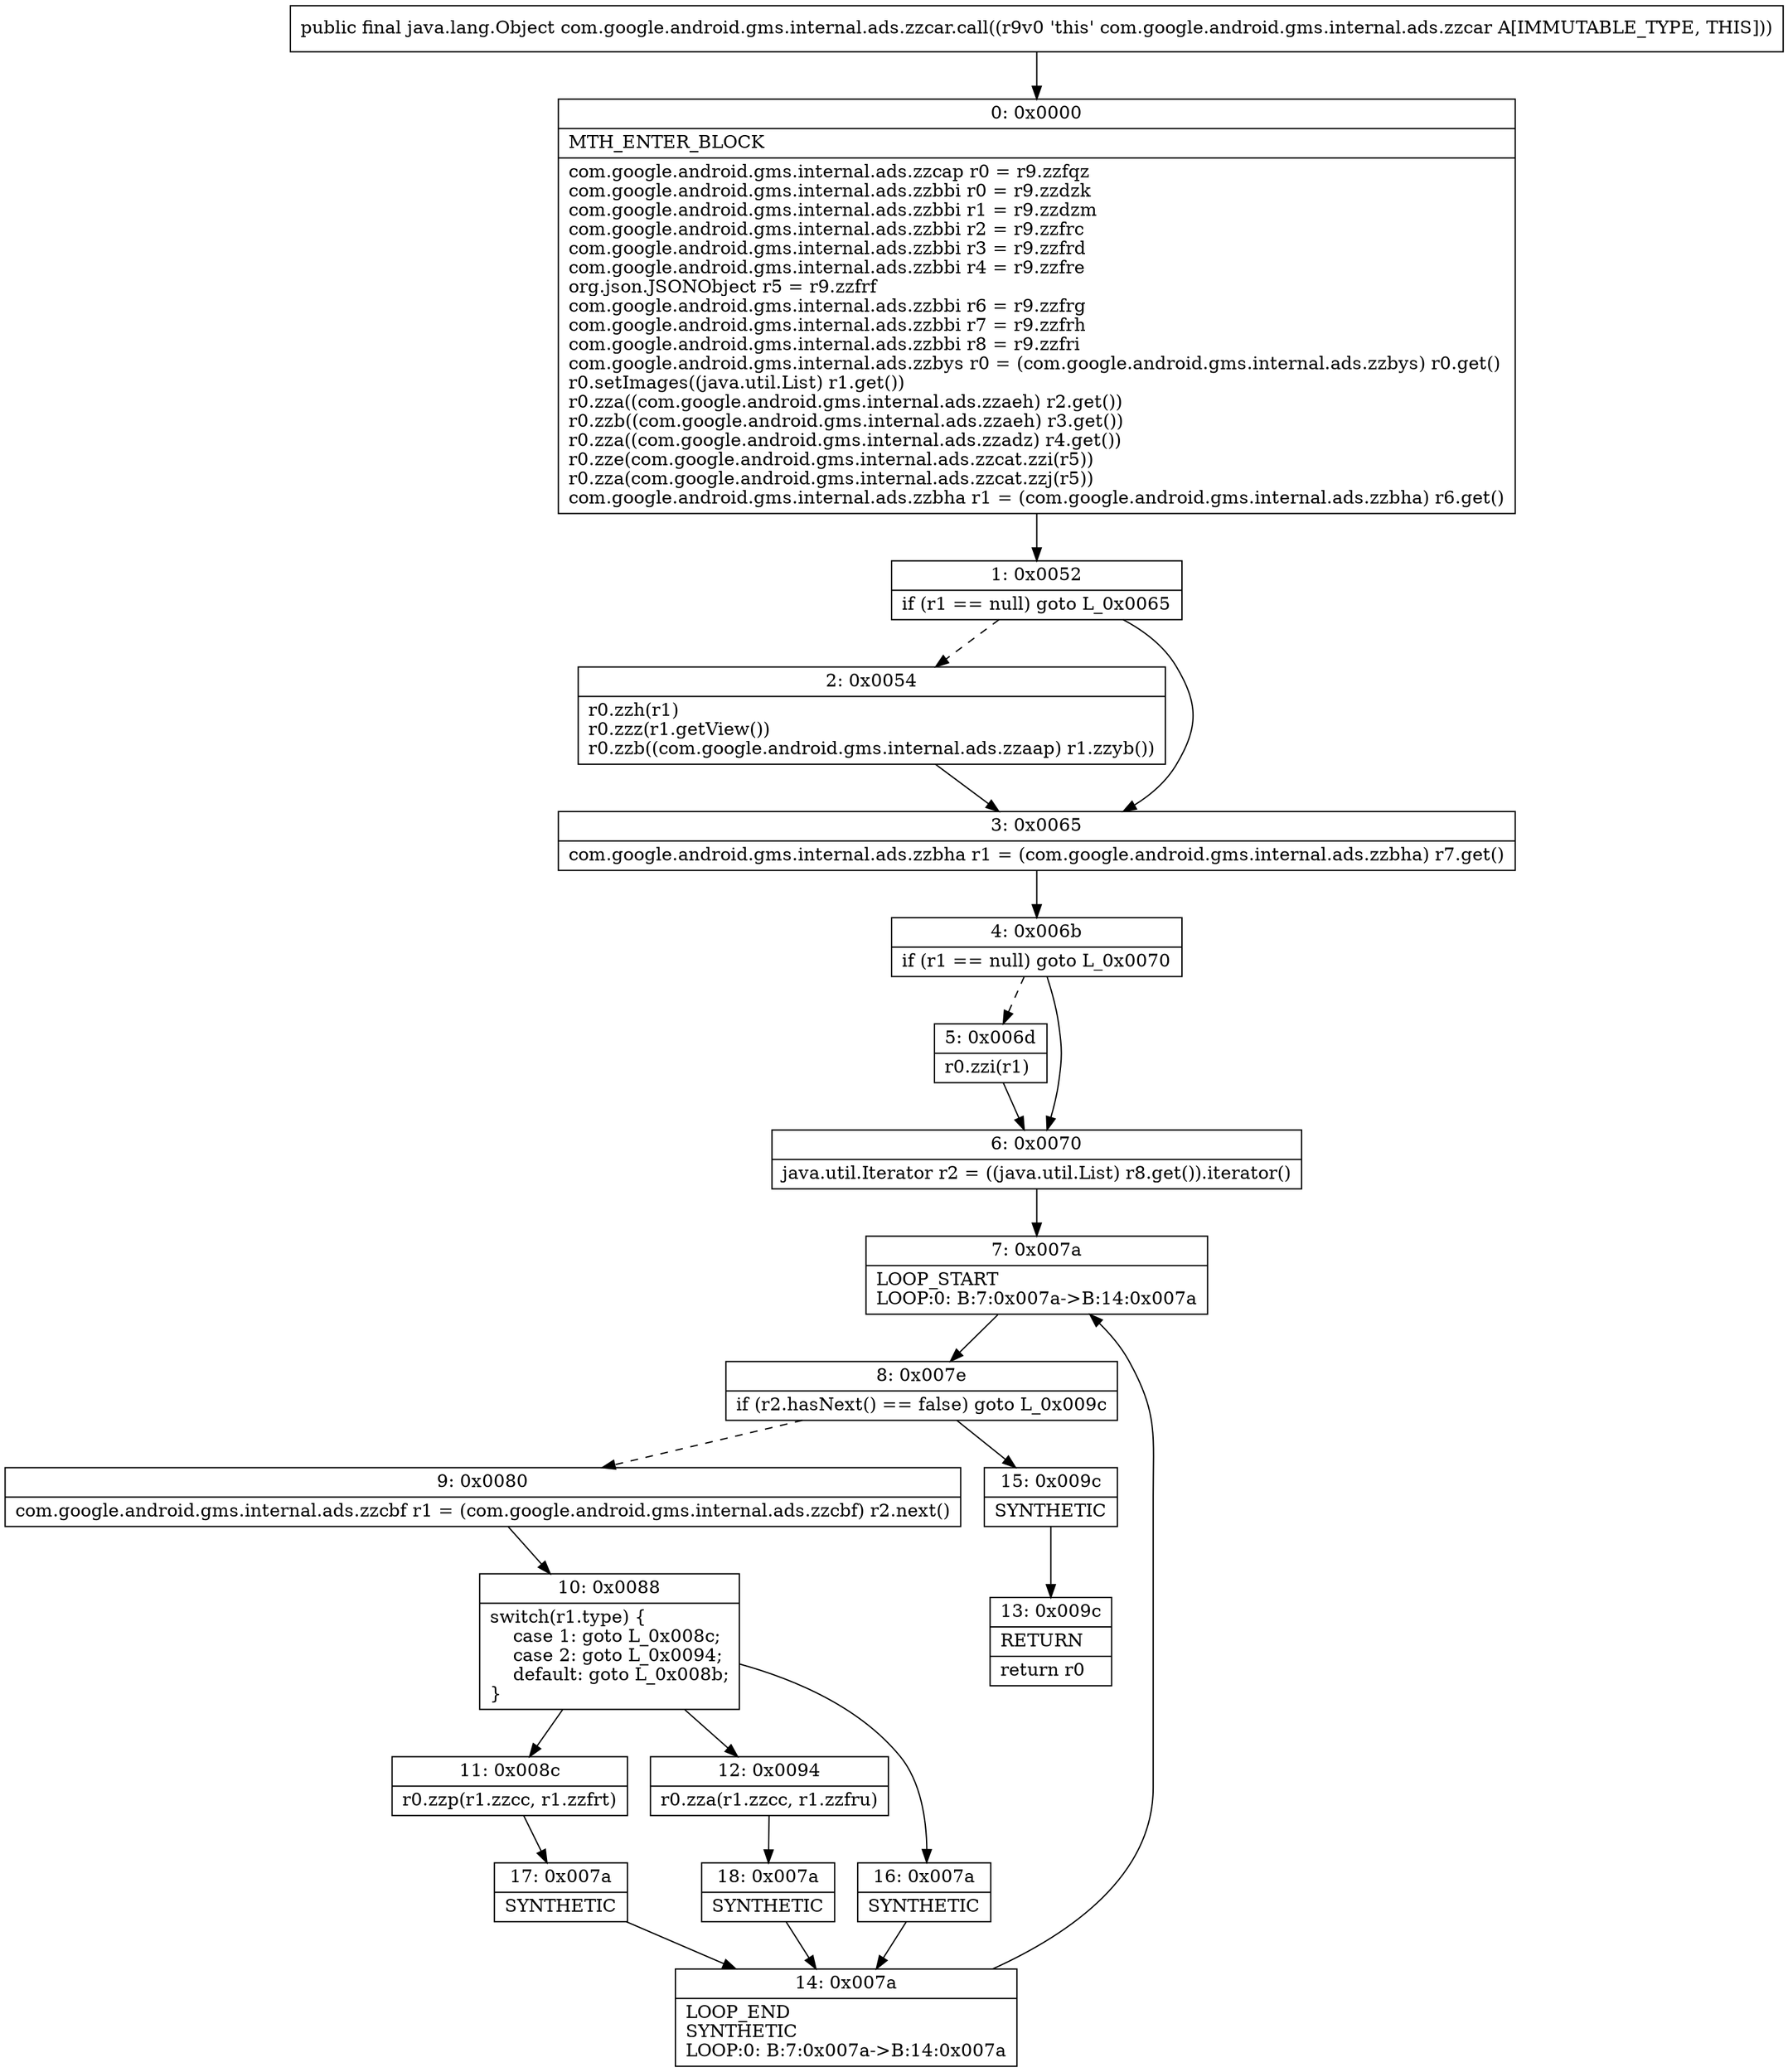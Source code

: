 digraph "CFG forcom.google.android.gms.internal.ads.zzcar.call()Ljava\/lang\/Object;" {
Node_0 [shape=record,label="{0\:\ 0x0000|MTH_ENTER_BLOCK\l|com.google.android.gms.internal.ads.zzcap r0 = r9.zzfqz\lcom.google.android.gms.internal.ads.zzbbi r0 = r9.zzdzk\lcom.google.android.gms.internal.ads.zzbbi r1 = r9.zzdzm\lcom.google.android.gms.internal.ads.zzbbi r2 = r9.zzfrc\lcom.google.android.gms.internal.ads.zzbbi r3 = r9.zzfrd\lcom.google.android.gms.internal.ads.zzbbi r4 = r9.zzfre\lorg.json.JSONObject r5 = r9.zzfrf\lcom.google.android.gms.internal.ads.zzbbi r6 = r9.zzfrg\lcom.google.android.gms.internal.ads.zzbbi r7 = r9.zzfrh\lcom.google.android.gms.internal.ads.zzbbi r8 = r9.zzfri\lcom.google.android.gms.internal.ads.zzbys r0 = (com.google.android.gms.internal.ads.zzbys) r0.get()\lr0.setImages((java.util.List) r1.get())\lr0.zza((com.google.android.gms.internal.ads.zzaeh) r2.get())\lr0.zzb((com.google.android.gms.internal.ads.zzaeh) r3.get())\lr0.zza((com.google.android.gms.internal.ads.zzadz) r4.get())\lr0.zze(com.google.android.gms.internal.ads.zzcat.zzi(r5))\lr0.zza(com.google.android.gms.internal.ads.zzcat.zzj(r5))\lcom.google.android.gms.internal.ads.zzbha r1 = (com.google.android.gms.internal.ads.zzbha) r6.get()\l}"];
Node_1 [shape=record,label="{1\:\ 0x0052|if (r1 == null) goto L_0x0065\l}"];
Node_2 [shape=record,label="{2\:\ 0x0054|r0.zzh(r1)\lr0.zzz(r1.getView())\lr0.zzb((com.google.android.gms.internal.ads.zzaap) r1.zzyb())\l}"];
Node_3 [shape=record,label="{3\:\ 0x0065|com.google.android.gms.internal.ads.zzbha r1 = (com.google.android.gms.internal.ads.zzbha) r7.get()\l}"];
Node_4 [shape=record,label="{4\:\ 0x006b|if (r1 == null) goto L_0x0070\l}"];
Node_5 [shape=record,label="{5\:\ 0x006d|r0.zzi(r1)\l}"];
Node_6 [shape=record,label="{6\:\ 0x0070|java.util.Iterator r2 = ((java.util.List) r8.get()).iterator()\l}"];
Node_7 [shape=record,label="{7\:\ 0x007a|LOOP_START\lLOOP:0: B:7:0x007a\-\>B:14:0x007a\l}"];
Node_8 [shape=record,label="{8\:\ 0x007e|if (r2.hasNext() == false) goto L_0x009c\l}"];
Node_9 [shape=record,label="{9\:\ 0x0080|com.google.android.gms.internal.ads.zzcbf r1 = (com.google.android.gms.internal.ads.zzcbf) r2.next()\l}"];
Node_10 [shape=record,label="{10\:\ 0x0088|switch(r1.type) \{\l    case 1: goto L_0x008c;\l    case 2: goto L_0x0094;\l    default: goto L_0x008b;\l\}\l}"];
Node_11 [shape=record,label="{11\:\ 0x008c|r0.zzp(r1.zzcc, r1.zzfrt)\l}"];
Node_12 [shape=record,label="{12\:\ 0x0094|r0.zza(r1.zzcc, r1.zzfru)\l}"];
Node_13 [shape=record,label="{13\:\ 0x009c|RETURN\l|return r0\l}"];
Node_14 [shape=record,label="{14\:\ 0x007a|LOOP_END\lSYNTHETIC\lLOOP:0: B:7:0x007a\-\>B:14:0x007a\l}"];
Node_15 [shape=record,label="{15\:\ 0x009c|SYNTHETIC\l}"];
Node_16 [shape=record,label="{16\:\ 0x007a|SYNTHETIC\l}"];
Node_17 [shape=record,label="{17\:\ 0x007a|SYNTHETIC\l}"];
Node_18 [shape=record,label="{18\:\ 0x007a|SYNTHETIC\l}"];
MethodNode[shape=record,label="{public final java.lang.Object com.google.android.gms.internal.ads.zzcar.call((r9v0 'this' com.google.android.gms.internal.ads.zzcar A[IMMUTABLE_TYPE, THIS])) }"];
MethodNode -> Node_0;
Node_0 -> Node_1;
Node_1 -> Node_2[style=dashed];
Node_1 -> Node_3;
Node_2 -> Node_3;
Node_3 -> Node_4;
Node_4 -> Node_5[style=dashed];
Node_4 -> Node_6;
Node_5 -> Node_6;
Node_6 -> Node_7;
Node_7 -> Node_8;
Node_8 -> Node_9[style=dashed];
Node_8 -> Node_15;
Node_9 -> Node_10;
Node_10 -> Node_11;
Node_10 -> Node_12;
Node_10 -> Node_16;
Node_11 -> Node_17;
Node_12 -> Node_18;
Node_14 -> Node_7;
Node_15 -> Node_13;
Node_16 -> Node_14;
Node_17 -> Node_14;
Node_18 -> Node_14;
}


